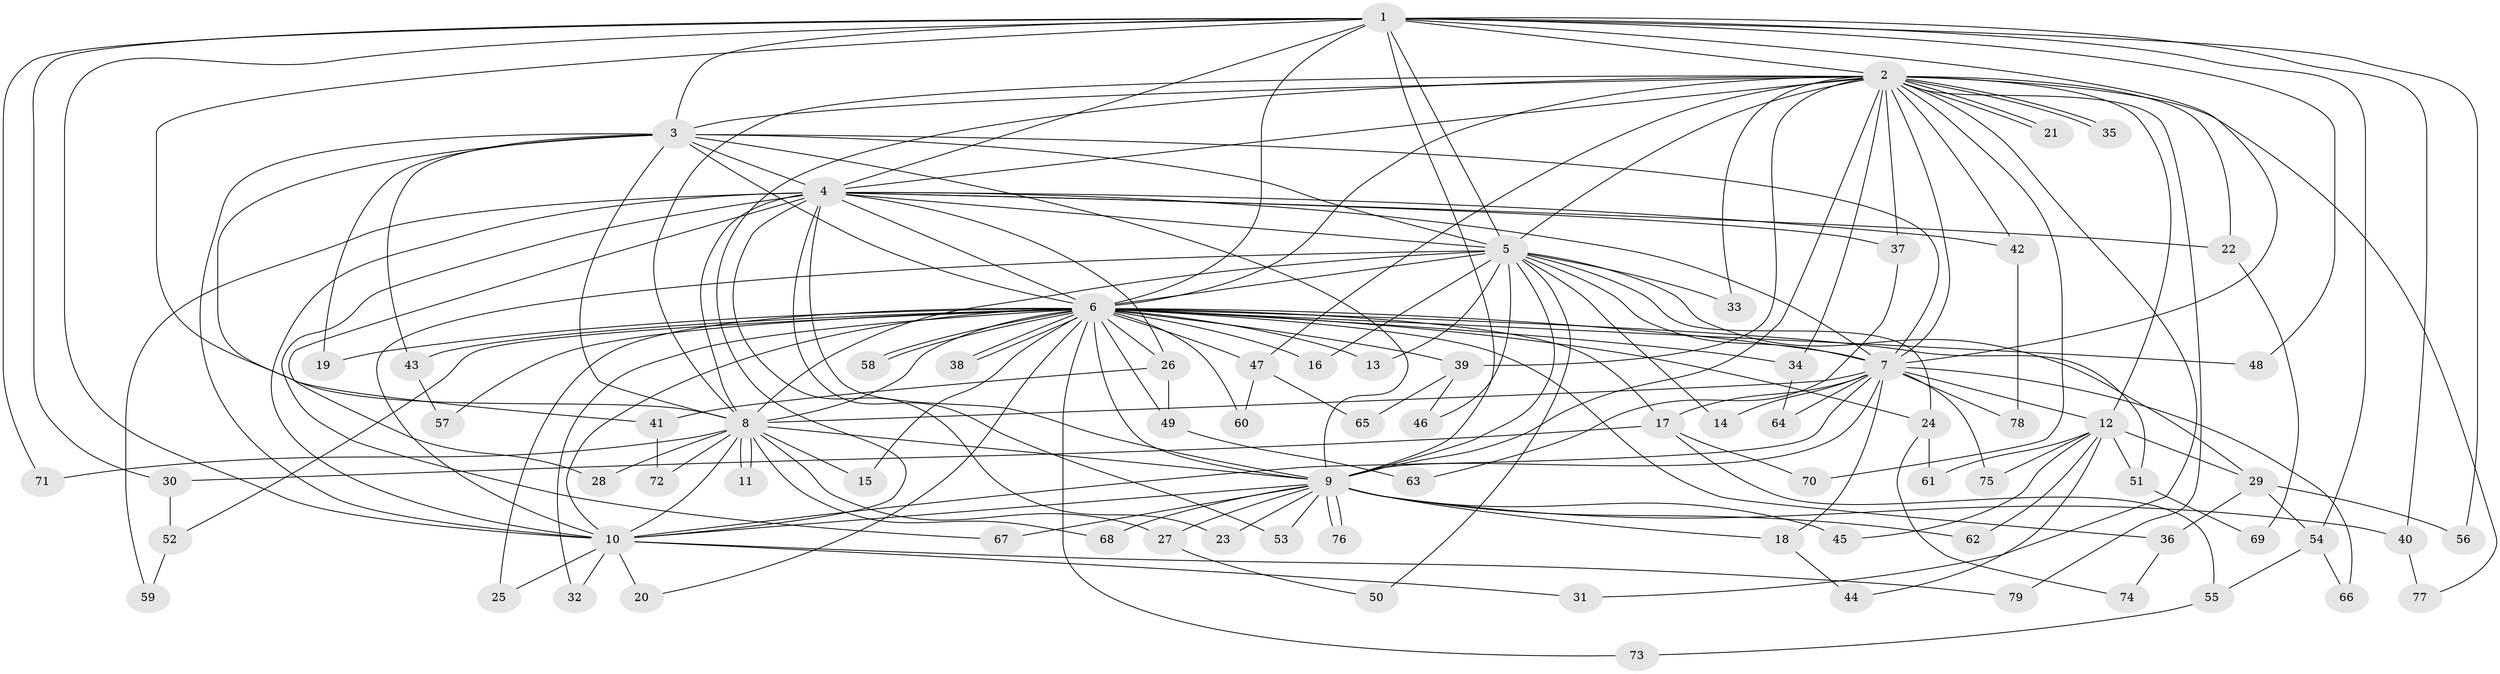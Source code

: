 // Generated by graph-tools (version 1.1) at 2025/11/02/27/25 16:11:00]
// undirected, 79 vertices, 183 edges
graph export_dot {
graph [start="1"]
  node [color=gray90,style=filled];
  1;
  2;
  3;
  4;
  5;
  6;
  7;
  8;
  9;
  10;
  11;
  12;
  13;
  14;
  15;
  16;
  17;
  18;
  19;
  20;
  21;
  22;
  23;
  24;
  25;
  26;
  27;
  28;
  29;
  30;
  31;
  32;
  33;
  34;
  35;
  36;
  37;
  38;
  39;
  40;
  41;
  42;
  43;
  44;
  45;
  46;
  47;
  48;
  49;
  50;
  51;
  52;
  53;
  54;
  55;
  56;
  57;
  58;
  59;
  60;
  61;
  62;
  63;
  64;
  65;
  66;
  67;
  68;
  69;
  70;
  71;
  72;
  73;
  74;
  75;
  76;
  77;
  78;
  79;
  1 -- 2;
  1 -- 3;
  1 -- 4;
  1 -- 5;
  1 -- 6;
  1 -- 7;
  1 -- 8;
  1 -- 9;
  1 -- 10;
  1 -- 30;
  1 -- 40;
  1 -- 48;
  1 -- 54;
  1 -- 56;
  1 -- 71;
  2 -- 3;
  2 -- 4;
  2 -- 5;
  2 -- 6;
  2 -- 7;
  2 -- 8;
  2 -- 9;
  2 -- 10;
  2 -- 12;
  2 -- 21;
  2 -- 21;
  2 -- 22;
  2 -- 31;
  2 -- 33;
  2 -- 34;
  2 -- 35;
  2 -- 35;
  2 -- 37;
  2 -- 39;
  2 -- 42;
  2 -- 47;
  2 -- 70;
  2 -- 77;
  2 -- 79;
  3 -- 4;
  3 -- 5;
  3 -- 6;
  3 -- 7;
  3 -- 8;
  3 -- 9;
  3 -- 10;
  3 -- 19;
  3 -- 41;
  3 -- 43;
  4 -- 5;
  4 -- 6;
  4 -- 7;
  4 -- 8;
  4 -- 9;
  4 -- 10;
  4 -- 22;
  4 -- 23;
  4 -- 26;
  4 -- 28;
  4 -- 37;
  4 -- 42;
  4 -- 53;
  4 -- 59;
  4 -- 67;
  5 -- 6;
  5 -- 7;
  5 -- 8;
  5 -- 9;
  5 -- 10;
  5 -- 13;
  5 -- 14;
  5 -- 16;
  5 -- 24;
  5 -- 29;
  5 -- 33;
  5 -- 46;
  5 -- 50;
  6 -- 7;
  6 -- 8;
  6 -- 9;
  6 -- 10;
  6 -- 13;
  6 -- 15;
  6 -- 16;
  6 -- 17;
  6 -- 19;
  6 -- 20;
  6 -- 24;
  6 -- 25;
  6 -- 26;
  6 -- 32;
  6 -- 34;
  6 -- 36;
  6 -- 38;
  6 -- 38;
  6 -- 39;
  6 -- 43;
  6 -- 47;
  6 -- 48;
  6 -- 49;
  6 -- 51;
  6 -- 52;
  6 -- 57;
  6 -- 58;
  6 -- 58;
  6 -- 60;
  6 -- 73;
  7 -- 8;
  7 -- 9;
  7 -- 10;
  7 -- 12;
  7 -- 14;
  7 -- 17;
  7 -- 18;
  7 -- 64;
  7 -- 66;
  7 -- 75;
  7 -- 78;
  8 -- 9;
  8 -- 10;
  8 -- 11;
  8 -- 11;
  8 -- 15;
  8 -- 27;
  8 -- 28;
  8 -- 68;
  8 -- 71;
  8 -- 72;
  9 -- 10;
  9 -- 18;
  9 -- 23;
  9 -- 27;
  9 -- 40;
  9 -- 45;
  9 -- 53;
  9 -- 62;
  9 -- 67;
  9 -- 68;
  9 -- 76;
  9 -- 76;
  10 -- 20;
  10 -- 25;
  10 -- 31;
  10 -- 32;
  10 -- 79;
  12 -- 29;
  12 -- 44;
  12 -- 45;
  12 -- 51;
  12 -- 61;
  12 -- 62;
  12 -- 75;
  17 -- 30;
  17 -- 55;
  17 -- 70;
  18 -- 44;
  22 -- 69;
  24 -- 61;
  24 -- 74;
  26 -- 41;
  26 -- 49;
  27 -- 50;
  29 -- 36;
  29 -- 54;
  29 -- 56;
  30 -- 52;
  34 -- 64;
  36 -- 74;
  37 -- 63;
  39 -- 46;
  39 -- 65;
  40 -- 77;
  41 -- 72;
  42 -- 78;
  43 -- 57;
  47 -- 60;
  47 -- 65;
  49 -- 63;
  51 -- 69;
  52 -- 59;
  54 -- 55;
  54 -- 66;
  55 -- 73;
}
